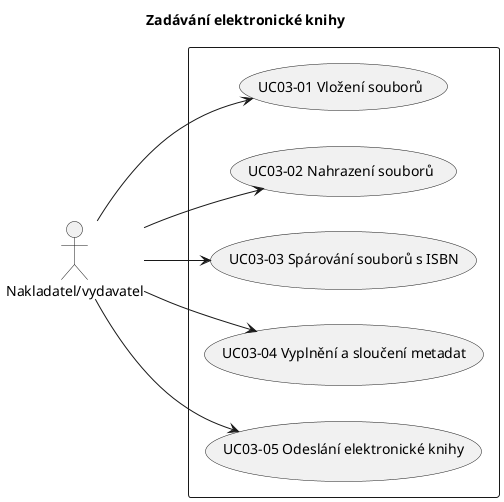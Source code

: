 @startuml
left to right direction
title Zadávání elektronické knihy
skinparam packageStyle rect

actor :Nakladatel/vydavatel:

rectangle  {
	   :Nakladatel/vydavatel: --> (UC03-01 Vložení souborů)
	   :Nakladatel/vydavatel: --> (UC03-02 Nahrazení souborů)
	   :Nakladatel/vydavatel: --> (UC03-03 Spárování souborů s ISBN)
	   :Nakladatel/vydavatel: --> (UC03-04 Vyplnění a sloučení metadat)
	   :Nakladatel/vydavatel: --> (UC03-05 Odeslání elektronické knihy)
}
@enduml